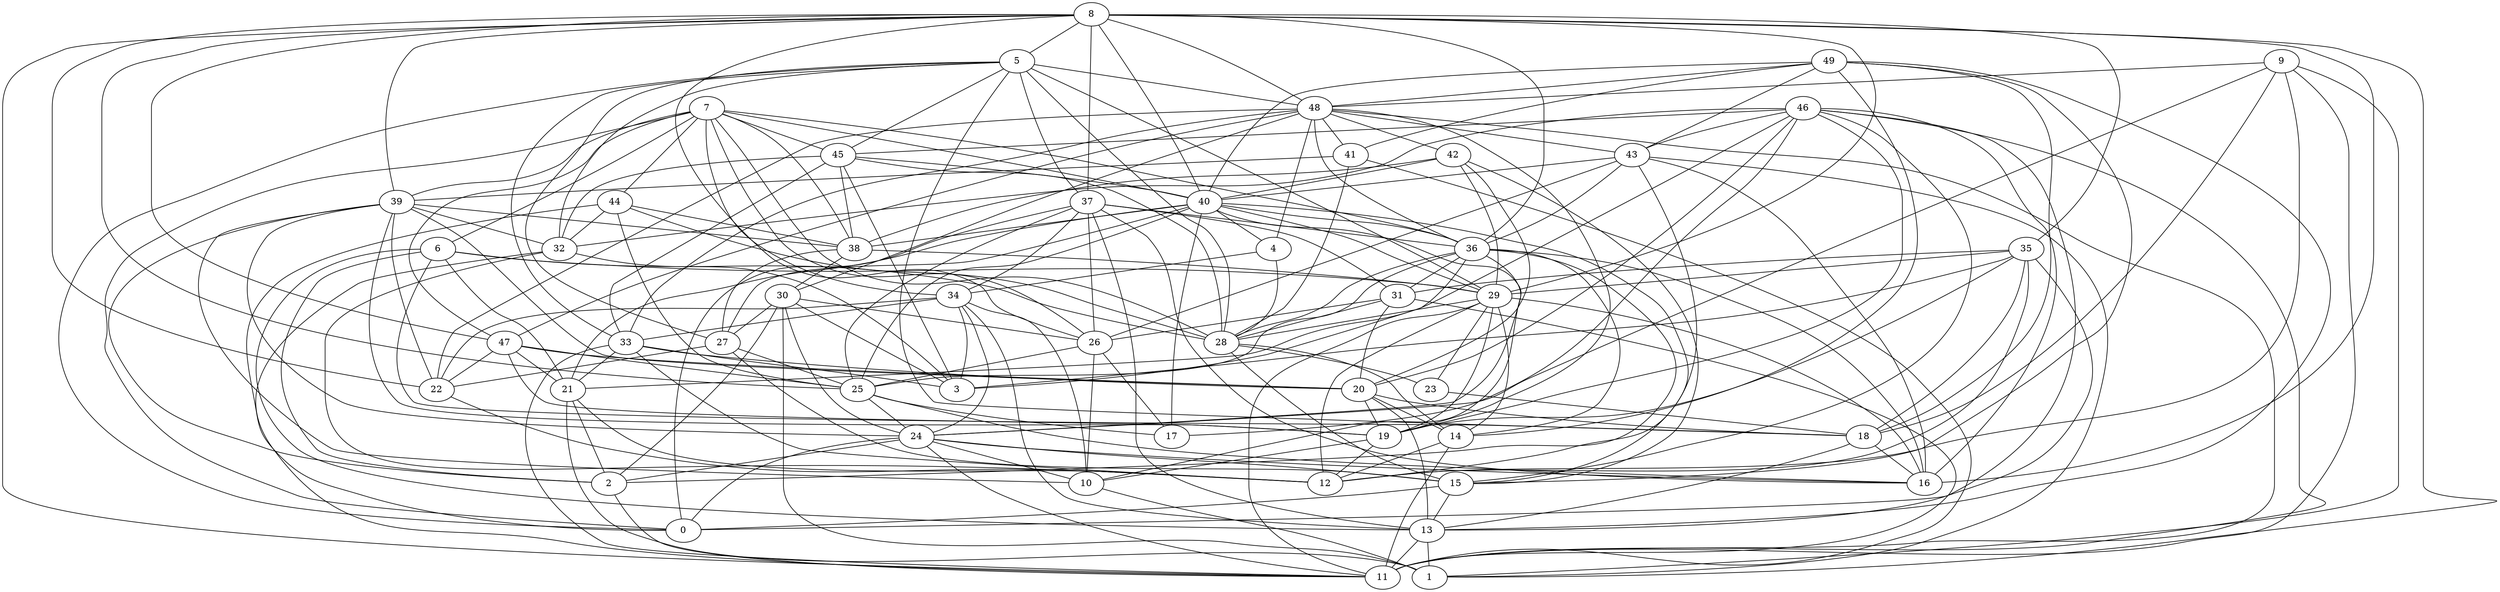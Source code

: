 digraph GG_graph {

subgraph G_graph {
edge [color = black]
"9" -> "1" [dir = none]
"9" -> "12" [dir = none]
"9" -> "24" [dir = none]
"9" -> "48" [dir = none]
"13" -> "11" [dir = none]
"27" -> "15" [dir = none]
"35" -> "31" [dir = none]
"35" -> "29" [dir = none]
"35" -> "18" [dir = none]
"5" -> "27" [dir = none]
"5" -> "37" [dir = none]
"5" -> "45" [dir = none]
"5" -> "29" [dir = none]
"5" -> "0" [dir = none]
"5" -> "33" [dir = none]
"5" -> "18" [dir = none]
"8" -> "48" [dir = none]
"8" -> "1" [dir = none]
"8" -> "40" [dir = none]
"8" -> "35" [dir = none]
"8" -> "11" [dir = none]
"8" -> "37" [dir = none]
"8" -> "22" [dir = none]
"8" -> "36" [dir = none]
"8" -> "16" [dir = none]
"48" -> "33" [dir = none]
"48" -> "47" [dir = none]
"48" -> "22" [dir = none]
"48" -> "30" [dir = none]
"48" -> "36" [dir = none]
"24" -> "0" [dir = none]
"24" -> "15" [dir = none]
"24" -> "16" [dir = none]
"24" -> "2" [dir = none]
"25" -> "16" [dir = none]
"2" -> "11" [dir = none]
"18" -> "16" [dir = none]
"21" -> "2" [dir = none]
"21" -> "12" [dir = none]
"21" -> "1" [dir = none]
"23" -> "18" [dir = none]
"38" -> "29" [dir = none]
"15" -> "0" [dir = none]
"49" -> "41" [dir = none]
"49" -> "48" [dir = none]
"49" -> "40" [dir = none]
"42" -> "38" [dir = none]
"42" -> "29" [dir = none]
"42" -> "40" [dir = none]
"42" -> "20" [dir = none]
"20" -> "19" [dir = none]
"20" -> "18" [dir = none]
"20" -> "14" [dir = none]
"46" -> "20" [dir = none]
"46" -> "17" [dir = none]
"46" -> "43" [dir = none]
"46" -> "11" [dir = none]
"46" -> "32" [dir = none]
"46" -> "0" [dir = none]
"46" -> "16" [dir = none]
"40" -> "21" [dir = none]
"40" -> "17" [dir = none]
"40" -> "15" [dir = none]
"40" -> "10" [dir = none]
"40" -> "29" [dir = none]
"40" -> "4" [dir = none]
"40" -> "36" [dir = none]
"40" -> "38" [dir = none]
"10" -> "1" [dir = none]
"7" -> "34" [dir = none]
"7" -> "28" [dir = none]
"7" -> "0" [dir = none]
"7" -> "38" [dir = none]
"7" -> "26" [dir = none]
"7" -> "6" [dir = none]
"7" -> "44" [dir = none]
"41" -> "28" [dir = none]
"41" -> "11" [dir = none]
"41" -> "39" [dir = none]
"28" -> "23" [dir = none]
"28" -> "15" [dir = none]
"28" -> "14" [dir = none]
"31" -> "26" [dir = none]
"31" -> "11" [dir = none]
"43" -> "1" [dir = none]
"43" -> "40" [dir = none]
"43" -> "26" [dir = none]
"36" -> "3" [dir = none]
"36" -> "24" [dir = none]
"36" -> "31" [dir = none]
"36" -> "2" [dir = none]
"36" -> "14" [dir = none]
"32" -> "11" [dir = none]
"32" -> "3" [dir = none]
"26" -> "25" [dir = none]
"26" -> "17" [dir = none]
"26" -> "10" [dir = none]
"37" -> "0" [dir = none]
"37" -> "16" [dir = none]
"37" -> "13" [dir = none]
"37" -> "36" [dir = none]
"37" -> "31" [dir = none]
"33" -> "12" [dir = none]
"33" -> "3" [dir = none]
"33" -> "20" [dir = none]
"47" -> "20" [dir = none]
"47" -> "19" [dir = none]
"47" -> "25" [dir = none]
"39" -> "10" [dir = none]
"39" -> "20" [dir = none]
"39" -> "32" [dir = none]
"39" -> "19" [dir = none]
"39" -> "24" [dir = none]
"39" -> "38" [dir = none]
"14" -> "11" [dir = none]
"34" -> "10" [dir = none]
"34" -> "3" [dir = none]
"34" -> "33" [dir = none]
"34" -> "22" [dir = none]
"22" -> "12" [dir = none]
"29" -> "28" [dir = none]
"29" -> "16" [dir = none]
"29" -> "23" [dir = none]
"29" -> "14" [dir = none]
"29" -> "11" [dir = none]
"29" -> "19" [dir = none]
"19" -> "10" [dir = none]
"19" -> "12" [dir = none]
"45" -> "32" [dir = none]
"45" -> "3" [dir = none]
"45" -> "28" [dir = none]
"30" -> "3" [dir = none]
"30" -> "1" [dir = none]
"30" -> "27" [dir = none]
"30" -> "2" [dir = none]
"30" -> "26" [dir = none]
"30" -> "24" [dir = none]
"6" -> "29" [dir = none]
"6" -> "13" [dir = none]
"6" -> "18" [dir = none]
"6" -> "2" [dir = none]
"6" -> "28" [dir = none]
"4" -> "34" [dir = none]
"4" -> "28" [dir = none]
"44" -> "32" [dir = none]
"44" -> "25" [dir = none]
"44" -> "28" [dir = none]
"39" -> "2" [dir = none]
"43" -> "36" [dir = none]
"35" -> "12" [dir = none]
"49" -> "13" [dir = none]
"15" -> "13" [dir = none]
"37" -> "26" [dir = none]
"20" -> "13" [dir = none]
"35" -> "13" [dir = none]
"38" -> "30" [dir = none]
"7" -> "39" [dir = none]
"45" -> "33" [dir = none]
"48" -> "42" [dir = none]
"8" -> "25" [dir = none]
"31" -> "20" [dir = none]
"9" -> "18" [dir = none]
"33" -> "21" [dir = none]
"40" -> "27" [dir = none]
"32" -> "12" [dir = none]
"40" -> "25" [dir = none]
"42" -> "15" [dir = none]
"39" -> "22" [dir = none]
"45" -> "40" [dir = none]
"9" -> "11" [dir = none]
"8" -> "39" [dir = none]
"48" -> "19" [dir = none]
"36" -> "25" [dir = none]
"45" -> "38" [dir = none]
"43" -> "12" [dir = none]
"8" -> "47" [dir = none]
"38" -> "27" [dir = none]
"29" -> "12" [dir = none]
"49" -> "18" [dir = none]
"6" -> "21" [dir = none]
"27" -> "22" [dir = none]
"5" -> "28" [dir = none]
"33" -> "11" [dir = none]
"46" -> "19" [dir = none]
"24" -> "11" [dir = none]
"49" -> "43" [dir = none]
"18" -> "13" [dir = none]
"46" -> "21" [dir = none]
"43" -> "16" [dir = none]
"47" -> "22" [dir = none]
"37" -> "25" [dir = none]
"34" -> "13" [dir = none]
"5" -> "32" [dir = none]
"34" -> "24" [dir = none]
"14" -> "12" [dir = none]
"46" -> "45" [dir = none]
"7" -> "45" [dir = none]
"44" -> "38" [dir = none]
"7" -> "36" [dir = none]
"35" -> "19" [dir = none]
"8" -> "5" [dir = none]
"36" -> "16" [dir = none]
"7" -> "47" [dir = none]
"48" -> "43" [dir = none]
"35" -> "3" [dir = none]
"44" -> "0" [dir = none]
"49" -> "15" [dir = none]
"48" -> "11" [dir = none]
"25" -> "17" [dir = none]
"5" -> "48" [dir = none]
"25" -> "24" [dir = none]
"7" -> "40" [dir = none]
"13" -> "1" [dir = none]
"48" -> "41" [dir = none]
"49" -> "14" [dir = none]
"31" -> "28" [dir = none]
"24" -> "10" [dir = none]
"47" -> "21" [dir = none]
"46" -> "15" [dir = none]
"27" -> "25" [dir = none]
"8" -> "26" [dir = none]
"48" -> "4" [dir = none]
"37" -> "34" [dir = none]
"8" -> "29" [dir = none]
"36" -> "28" [dir = none]
}

}
